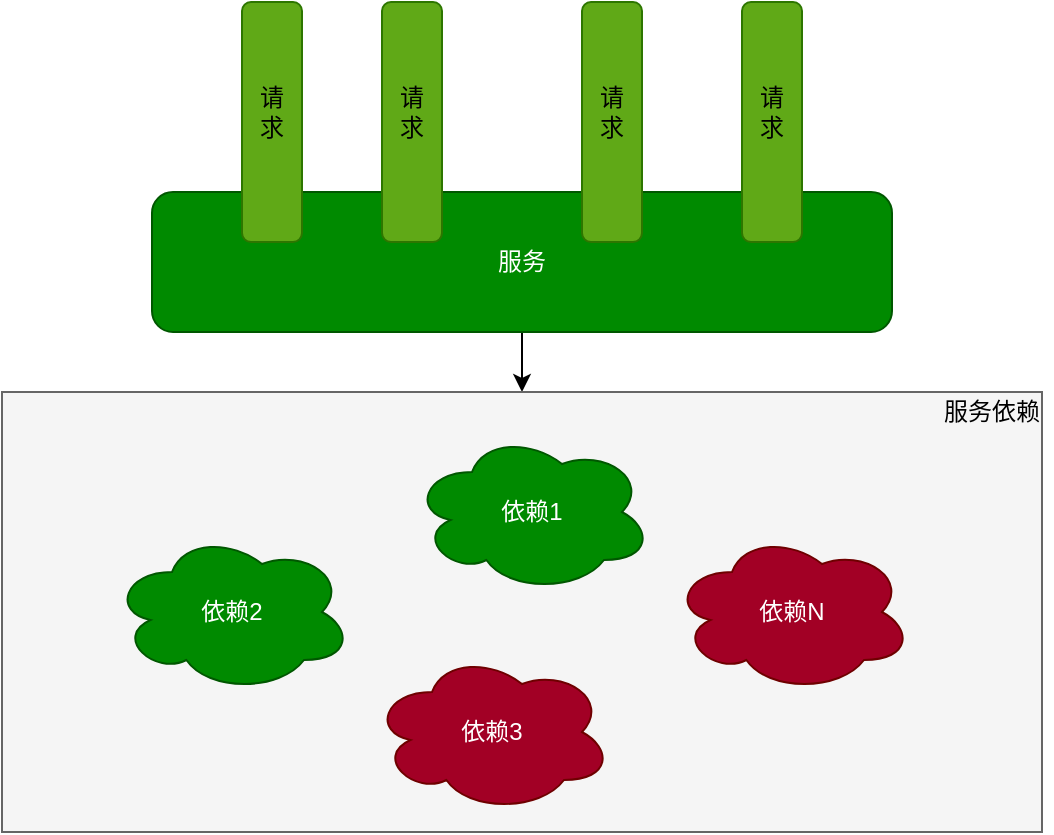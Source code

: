 <mxfile version="13.0.2" type="github">
  <diagram id="g0auPQXO4DSCEusMvaj7" name="Page-1">
    <mxGraphModel dx="946" dy="542" grid="1" gridSize="10" guides="1" tooltips="1" connect="1" arrows="1" fold="1" page="1" pageScale="1" pageWidth="827" pageHeight="1169" math="0" shadow="0">
      <root>
        <mxCell id="0" />
        <mxCell id="1" parent="0" />
        <mxCell id="aU09OvFiJm3tNT_z4pgw-11" style="edgeStyle=orthogonalEdgeStyle;rounded=0;orthogonalLoop=1;jettySize=auto;html=1;exitX=0.5;exitY=1;exitDx=0;exitDy=0;entryX=0.5;entryY=0;entryDx=0;entryDy=0;" edge="1" parent="1" source="aU09OvFiJm3tNT_z4pgw-1" target="aU09OvFiJm3tNT_z4pgw-3">
          <mxGeometry relative="1" as="geometry" />
        </mxCell>
        <mxCell id="aU09OvFiJm3tNT_z4pgw-1" value="服务" style="rounded=1;whiteSpace=wrap;html=1;fillColor=#008a00;strokeColor=#005700;fontColor=#ffffff;" vertex="1" parent="1">
          <mxGeometry x="200" y="120" width="370" height="70" as="geometry" />
        </mxCell>
        <mxCell id="aU09OvFiJm3tNT_z4pgw-3" value="" style="rounded=0;whiteSpace=wrap;html=1;fillColor=#f5f5f5;strokeColor=#666666;fontColor=#333333;" vertex="1" parent="1">
          <mxGeometry x="125" y="220" width="520" height="220" as="geometry" />
        </mxCell>
        <mxCell id="aU09OvFiJm3tNT_z4pgw-4" value="依赖2" style="ellipse;shape=cloud;whiteSpace=wrap;html=1;fillColor=#008a00;strokeColor=#005700;fontColor=#ffffff;" vertex="1" parent="1">
          <mxGeometry x="180" y="290" width="120" height="80" as="geometry" />
        </mxCell>
        <mxCell id="aU09OvFiJm3tNT_z4pgw-5" value="依赖1" style="ellipse;shape=cloud;whiteSpace=wrap;html=1;fillColor=#008a00;strokeColor=#005700;fontColor=#ffffff;" vertex="1" parent="1">
          <mxGeometry x="330" y="240" width="120" height="80" as="geometry" />
        </mxCell>
        <mxCell id="aU09OvFiJm3tNT_z4pgw-6" value="依赖3" style="ellipse;shape=cloud;whiteSpace=wrap;html=1;fillColor=#a20025;strokeColor=#6F0000;fontColor=#ffffff;" vertex="1" parent="1">
          <mxGeometry x="310" y="350" width="120" height="80" as="geometry" />
        </mxCell>
        <mxCell id="aU09OvFiJm3tNT_z4pgw-8" value="服务依赖" style="text;html=1;strokeColor=none;fillColor=none;align=center;verticalAlign=middle;whiteSpace=wrap;rounded=0;" vertex="1" parent="1">
          <mxGeometry x="590" y="220" width="60" height="20" as="geometry" />
        </mxCell>
        <mxCell id="aU09OvFiJm3tNT_z4pgw-13" value="依赖N" style="ellipse;shape=cloud;whiteSpace=wrap;html=1;fillColor=#a20025;strokeColor=#6F0000;fontColor=#ffffff;" vertex="1" parent="1">
          <mxGeometry x="460" y="290" width="120" height="80" as="geometry" />
        </mxCell>
        <mxCell id="aU09OvFiJm3tNT_z4pgw-19" value="" style="rounded=1;whiteSpace=wrap;html=1;rotation=90;glass=0;comic=0;fillColor=#60a917;strokeColor=#2D7600;fontColor=#ffffff;" vertex="1" parent="1">
          <mxGeometry x="200" y="70" width="120" height="30" as="geometry" />
        </mxCell>
        <mxCell id="aU09OvFiJm3tNT_z4pgw-20" value="请&lt;br&gt;求" style="text;html=1;strokeColor=none;fillColor=none;align=center;verticalAlign=middle;whiteSpace=wrap;rounded=0;glass=0;comic=0;" vertex="1" parent="1">
          <mxGeometry x="240" y="70" width="40" height="20" as="geometry" />
        </mxCell>
        <mxCell id="aU09OvFiJm3tNT_z4pgw-21" value="" style="rounded=1;whiteSpace=wrap;html=1;rotation=90;glass=0;comic=0;fillColor=#60a917;strokeColor=#2D7600;fontColor=#ffffff;" vertex="1" parent="1">
          <mxGeometry x="270" y="70" width="120" height="30" as="geometry" />
        </mxCell>
        <mxCell id="aU09OvFiJm3tNT_z4pgw-22" value="请&lt;br&gt;求" style="text;html=1;strokeColor=none;fillColor=none;align=center;verticalAlign=middle;whiteSpace=wrap;rounded=0;glass=0;comic=0;" vertex="1" parent="1">
          <mxGeometry x="310" y="70" width="40" height="20" as="geometry" />
        </mxCell>
        <mxCell id="aU09OvFiJm3tNT_z4pgw-23" value="" style="rounded=1;whiteSpace=wrap;html=1;rotation=90;glass=0;comic=0;fillColor=#60a917;strokeColor=#2D7600;fontColor=#ffffff;" vertex="1" parent="1">
          <mxGeometry x="370" y="70" width="120" height="30" as="geometry" />
        </mxCell>
        <mxCell id="aU09OvFiJm3tNT_z4pgw-24" value="请&lt;br&gt;求" style="text;html=1;strokeColor=none;fillColor=none;align=center;verticalAlign=middle;whiteSpace=wrap;rounded=0;glass=0;comic=0;" vertex="1" parent="1">
          <mxGeometry x="410" y="70" width="40" height="20" as="geometry" />
        </mxCell>
        <mxCell id="aU09OvFiJm3tNT_z4pgw-25" value="" style="rounded=1;whiteSpace=wrap;html=1;rotation=90;glass=0;comic=0;fillColor=#60a917;strokeColor=#2D7600;fontColor=#ffffff;" vertex="1" parent="1">
          <mxGeometry x="450" y="70" width="120" height="30" as="geometry" />
        </mxCell>
        <mxCell id="aU09OvFiJm3tNT_z4pgw-26" value="请&lt;br&gt;求" style="text;html=1;strokeColor=none;fillColor=none;align=center;verticalAlign=middle;whiteSpace=wrap;rounded=0;glass=0;comic=0;" vertex="1" parent="1">
          <mxGeometry x="490" y="70" width="40" height="20" as="geometry" />
        </mxCell>
      </root>
    </mxGraphModel>
  </diagram>
</mxfile>

